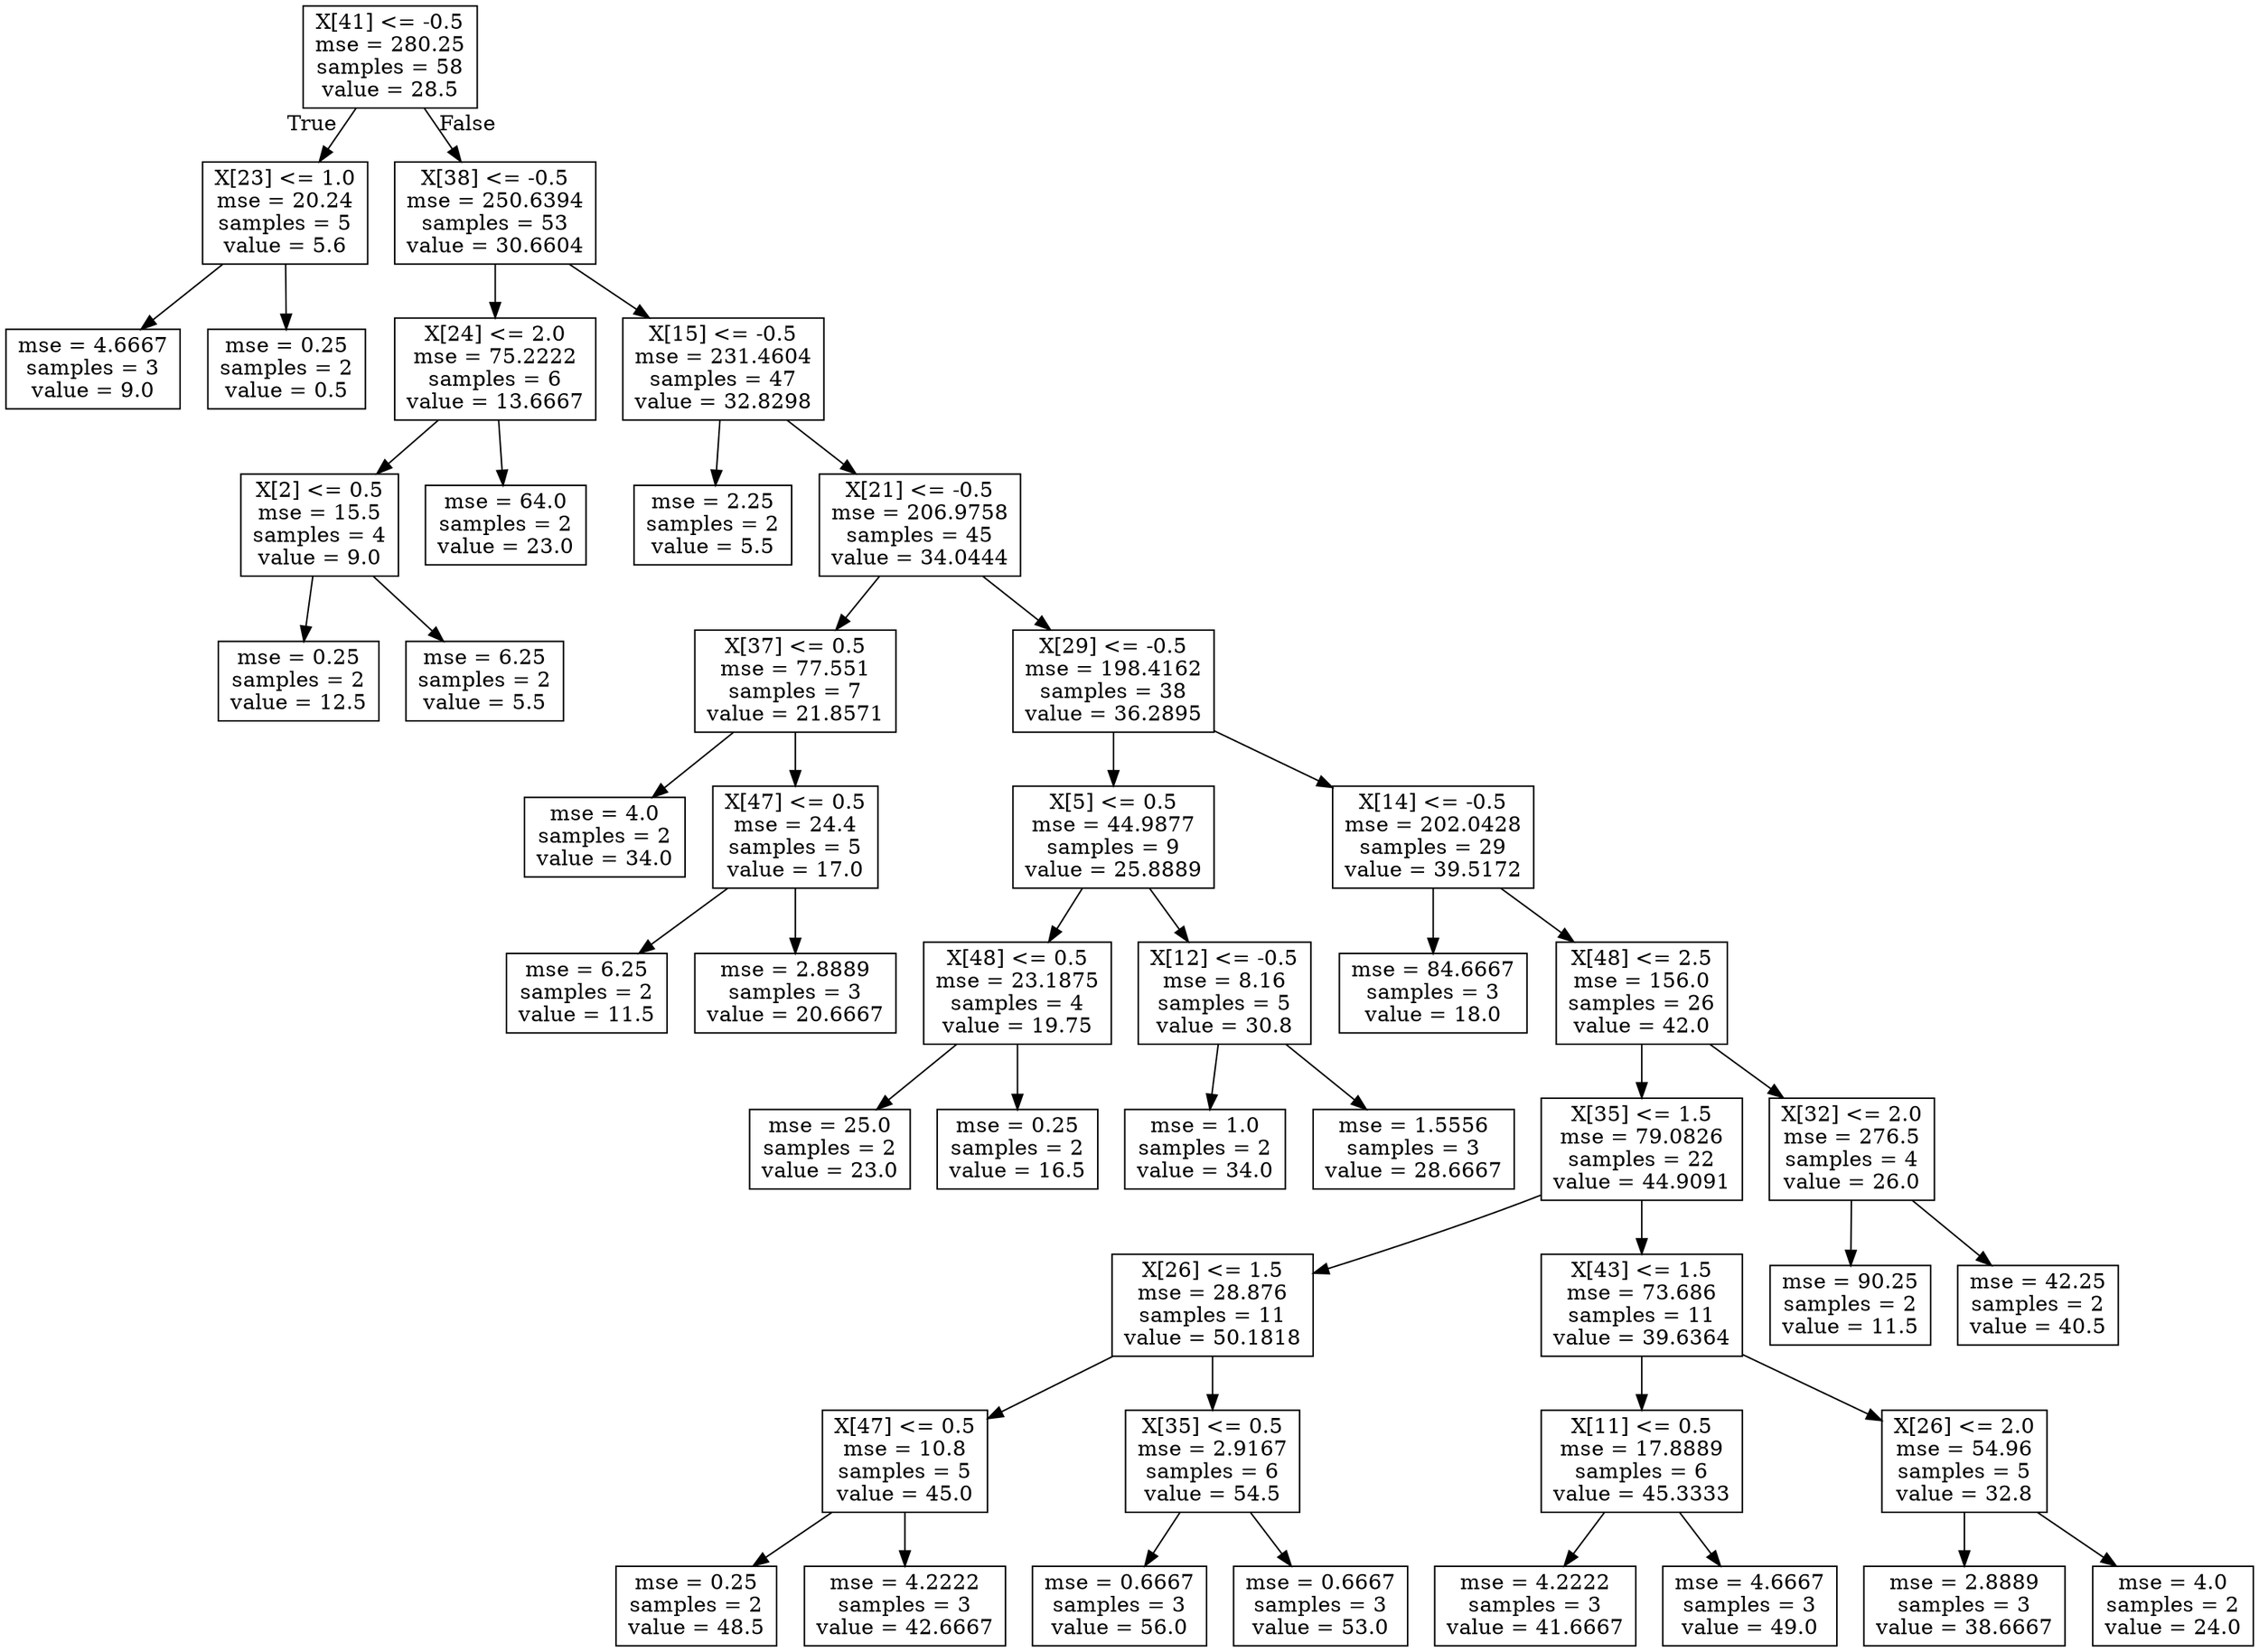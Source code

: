 digraph Tree {
node [shape=box] ;
0 [label="X[41] <= -0.5\nmse = 280.25\nsamples = 58\nvalue = 28.5"] ;
1 [label="X[23] <= 1.0\nmse = 20.24\nsamples = 5\nvalue = 5.6"] ;
0 -> 1 [labeldistance=2.5, labelangle=45, headlabel="True"] ;
2 [label="mse = 4.6667\nsamples = 3\nvalue = 9.0"] ;
1 -> 2 ;
3 [label="mse = 0.25\nsamples = 2\nvalue = 0.5"] ;
1 -> 3 ;
4 [label="X[38] <= -0.5\nmse = 250.6394\nsamples = 53\nvalue = 30.6604"] ;
0 -> 4 [labeldistance=2.5, labelangle=-45, headlabel="False"] ;
5 [label="X[24] <= 2.0\nmse = 75.2222\nsamples = 6\nvalue = 13.6667"] ;
4 -> 5 ;
6 [label="X[2] <= 0.5\nmse = 15.5\nsamples = 4\nvalue = 9.0"] ;
5 -> 6 ;
7 [label="mse = 0.25\nsamples = 2\nvalue = 12.5"] ;
6 -> 7 ;
8 [label="mse = 6.25\nsamples = 2\nvalue = 5.5"] ;
6 -> 8 ;
9 [label="mse = 64.0\nsamples = 2\nvalue = 23.0"] ;
5 -> 9 ;
10 [label="X[15] <= -0.5\nmse = 231.4604\nsamples = 47\nvalue = 32.8298"] ;
4 -> 10 ;
11 [label="mse = 2.25\nsamples = 2\nvalue = 5.5"] ;
10 -> 11 ;
12 [label="X[21] <= -0.5\nmse = 206.9758\nsamples = 45\nvalue = 34.0444"] ;
10 -> 12 ;
13 [label="X[37] <= 0.5\nmse = 77.551\nsamples = 7\nvalue = 21.8571"] ;
12 -> 13 ;
14 [label="mse = 4.0\nsamples = 2\nvalue = 34.0"] ;
13 -> 14 ;
15 [label="X[47] <= 0.5\nmse = 24.4\nsamples = 5\nvalue = 17.0"] ;
13 -> 15 ;
16 [label="mse = 6.25\nsamples = 2\nvalue = 11.5"] ;
15 -> 16 ;
17 [label="mse = 2.8889\nsamples = 3\nvalue = 20.6667"] ;
15 -> 17 ;
18 [label="X[29] <= -0.5\nmse = 198.4162\nsamples = 38\nvalue = 36.2895"] ;
12 -> 18 ;
19 [label="X[5] <= 0.5\nmse = 44.9877\nsamples = 9\nvalue = 25.8889"] ;
18 -> 19 ;
20 [label="X[48] <= 0.5\nmse = 23.1875\nsamples = 4\nvalue = 19.75"] ;
19 -> 20 ;
21 [label="mse = 25.0\nsamples = 2\nvalue = 23.0"] ;
20 -> 21 ;
22 [label="mse = 0.25\nsamples = 2\nvalue = 16.5"] ;
20 -> 22 ;
23 [label="X[12] <= -0.5\nmse = 8.16\nsamples = 5\nvalue = 30.8"] ;
19 -> 23 ;
24 [label="mse = 1.0\nsamples = 2\nvalue = 34.0"] ;
23 -> 24 ;
25 [label="mse = 1.5556\nsamples = 3\nvalue = 28.6667"] ;
23 -> 25 ;
26 [label="X[14] <= -0.5\nmse = 202.0428\nsamples = 29\nvalue = 39.5172"] ;
18 -> 26 ;
27 [label="mse = 84.6667\nsamples = 3\nvalue = 18.0"] ;
26 -> 27 ;
28 [label="X[48] <= 2.5\nmse = 156.0\nsamples = 26\nvalue = 42.0"] ;
26 -> 28 ;
29 [label="X[35] <= 1.5\nmse = 79.0826\nsamples = 22\nvalue = 44.9091"] ;
28 -> 29 ;
30 [label="X[26] <= 1.5\nmse = 28.876\nsamples = 11\nvalue = 50.1818"] ;
29 -> 30 ;
31 [label="X[47] <= 0.5\nmse = 10.8\nsamples = 5\nvalue = 45.0"] ;
30 -> 31 ;
32 [label="mse = 0.25\nsamples = 2\nvalue = 48.5"] ;
31 -> 32 ;
33 [label="mse = 4.2222\nsamples = 3\nvalue = 42.6667"] ;
31 -> 33 ;
34 [label="X[35] <= 0.5\nmse = 2.9167\nsamples = 6\nvalue = 54.5"] ;
30 -> 34 ;
35 [label="mse = 0.6667\nsamples = 3\nvalue = 56.0"] ;
34 -> 35 ;
36 [label="mse = 0.6667\nsamples = 3\nvalue = 53.0"] ;
34 -> 36 ;
37 [label="X[43] <= 1.5\nmse = 73.686\nsamples = 11\nvalue = 39.6364"] ;
29 -> 37 ;
38 [label="X[11] <= 0.5\nmse = 17.8889\nsamples = 6\nvalue = 45.3333"] ;
37 -> 38 ;
39 [label="mse = 4.2222\nsamples = 3\nvalue = 41.6667"] ;
38 -> 39 ;
40 [label="mse = 4.6667\nsamples = 3\nvalue = 49.0"] ;
38 -> 40 ;
41 [label="X[26] <= 2.0\nmse = 54.96\nsamples = 5\nvalue = 32.8"] ;
37 -> 41 ;
42 [label="mse = 2.8889\nsamples = 3\nvalue = 38.6667"] ;
41 -> 42 ;
43 [label="mse = 4.0\nsamples = 2\nvalue = 24.0"] ;
41 -> 43 ;
44 [label="X[32] <= 2.0\nmse = 276.5\nsamples = 4\nvalue = 26.0"] ;
28 -> 44 ;
45 [label="mse = 90.25\nsamples = 2\nvalue = 11.5"] ;
44 -> 45 ;
46 [label="mse = 42.25\nsamples = 2\nvalue = 40.5"] ;
44 -> 46 ;
}